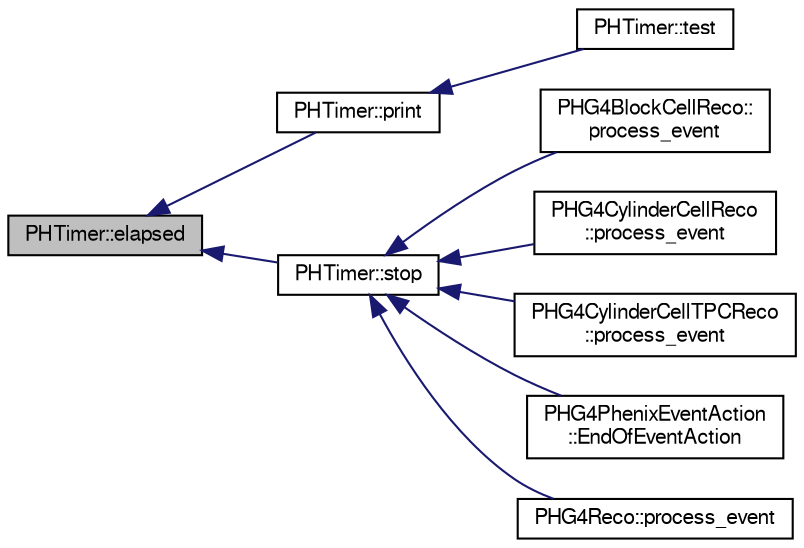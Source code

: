 digraph "PHTimer::elapsed"
{
  bgcolor="transparent";
  edge [fontname="FreeSans",fontsize="10",labelfontname="FreeSans",labelfontsize="10"];
  node [fontname="FreeSans",fontsize="10",shape=record];
  rankdir="LR";
  Node1 [label="PHTimer::elapsed",height=0.2,width=0.4,color="black", fillcolor="grey75", style="filled" fontcolor="black"];
  Node1 -> Node2 [dir="back",color="midnightblue",fontsize="10",style="solid",fontname="FreeSans"];
  Node2 [label="PHTimer::print",height=0.2,width=0.4,color="black",URL="$d0/d5e/classPHTimer.html#a888198bd40c6e112b820d6b78406e3aa",tooltip="Dump elapsed time to provided ostream. "];
  Node2 -> Node3 [dir="back",color="midnightblue",fontsize="10",style="solid",fontname="FreeSans"];
  Node3 [label="PHTimer::test",height=0.2,width=0.4,color="black",URL="$d0/d5e/classPHTimer.html#a01cc1f85cc7a3303d38cb5a7a2f0a749",tooltip="test PHTimer for a given amount of time (in ms) "];
  Node1 -> Node4 [dir="back",color="midnightblue",fontsize="10",style="solid",fontname="FreeSans"];
  Node4 [label="PHTimer::stop",height=0.2,width=0.4,color="black",URL="$d0/d5e/classPHTimer.html#adce6f9a85834e59bd154b9c624ee4e41",tooltip="stops the counter "];
  Node4 -> Node5 [dir="back",color="midnightblue",fontsize="10",style="solid",fontname="FreeSans"];
  Node5 [label="PHG4BlockCellReco::\lprocess_event",height=0.2,width=0.4,color="black",URL="$df/d5e/classPHG4BlockCellReco.html#a8031ff9bacb684d523acc71c14054cdb",tooltip="event processing "];
  Node4 -> Node6 [dir="back",color="midnightblue",fontsize="10",style="solid",fontname="FreeSans"];
  Node6 [label="PHG4CylinderCellReco\l::process_event",height=0.2,width=0.4,color="black",URL="$d5/dd0/classPHG4CylinderCellReco.html#acd9297cbac172c726c8da55f875a824a",tooltip="event processing "];
  Node4 -> Node7 [dir="back",color="midnightblue",fontsize="10",style="solid",fontname="FreeSans"];
  Node7 [label="PHG4CylinderCellTPCReco\l::process_event",height=0.2,width=0.4,color="black",URL="$dc/d94/classPHG4CylinderCellTPCReco.html#a75c377807a2b0585b5bad470cb2cf9f5",tooltip="event processing "];
  Node4 -> Node8 [dir="back",color="midnightblue",fontsize="10",style="solid",fontname="FreeSans"];
  Node8 [label="PHG4PhenixEventAction\l::EndOfEventAction",height=0.2,width=0.4,color="black",URL="$d9/d7a/classPHG4PhenixEventAction.html#a2a4797d6cc52dc97b4a234b79dc82b80"];
  Node4 -> Node9 [dir="back",color="midnightblue",fontsize="10",style="solid",fontname="FreeSans"];
  Node9 [label="PHG4Reco::process_event",height=0.2,width=0.4,color="black",URL="$d0/d78/classPHG4Reco.html#acd26753502bdd59a8325e609024b8156",tooltip="event processing method "];
}
